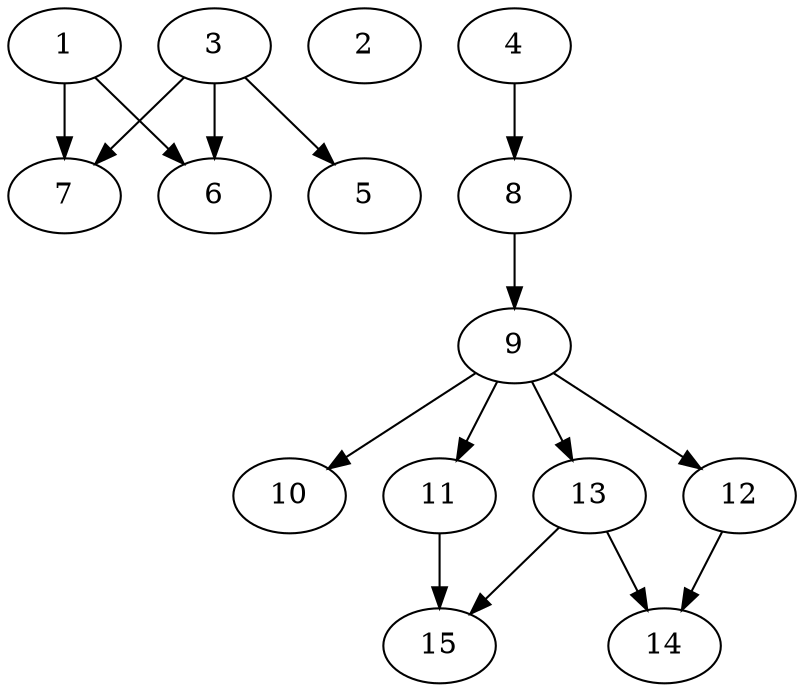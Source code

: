 // DAG automatically generated by daggen at Tue Aug  6 16:26:17 2019
// ./daggen --dot -n 15 --ccr 0.4 --fat 0.5 --regular 0.5 --density 0.6 --mindata 5242880 --maxdata 52428800 
digraph G {
  1 [size="99607040", alpha="0.02", expect_size="39842816"] 
  1 -> 6 [size ="39842816"]
  1 -> 7 [size ="39842816"]
  2 [size="121832960", alpha="0.20", expect_size="48733184"] 
  3 [size="60695040", alpha="0.01", expect_size="24278016"] 
  3 -> 5 [size ="24278016"]
  3 -> 6 [size ="24278016"]
  3 -> 7 [size ="24278016"]
  4 [size="15582720", alpha="0.12", expect_size="6233088"] 
  4 -> 8 [size ="6233088"]
  5 [size="19932160", alpha="0.04", expect_size="7972864"] 
  6 [size="34035200", alpha="0.16", expect_size="13614080"] 
  7 [size="79866880", alpha="0.12", expect_size="31946752"] 
  8 [size="95395840", alpha="0.19", expect_size="38158336"] 
  8 -> 9 [size ="38158336"]
  9 [size="48752640", alpha="0.16", expect_size="19501056"] 
  9 -> 10 [size ="19501056"]
  9 -> 11 [size ="19501056"]
  9 -> 12 [size ="19501056"]
  9 -> 13 [size ="19501056"]
  10 [size="33953280", alpha="0.15", expect_size="13581312"] 
  11 [size="109783040", alpha="0.15", expect_size="43913216"] 
  11 -> 15 [size ="43913216"]
  12 [size="120302080", alpha="0.18", expect_size="48120832"] 
  12 -> 14 [size ="48120832"]
  13 [size="118026240", alpha="0.07", expect_size="47210496"] 
  13 -> 14 [size ="47210496"]
  13 -> 15 [size ="47210496"]
  14 [size="126328320", alpha="0.10", expect_size="50531328"] 
  15 [size="81067520", alpha="0.04", expect_size="32427008"] 
}

